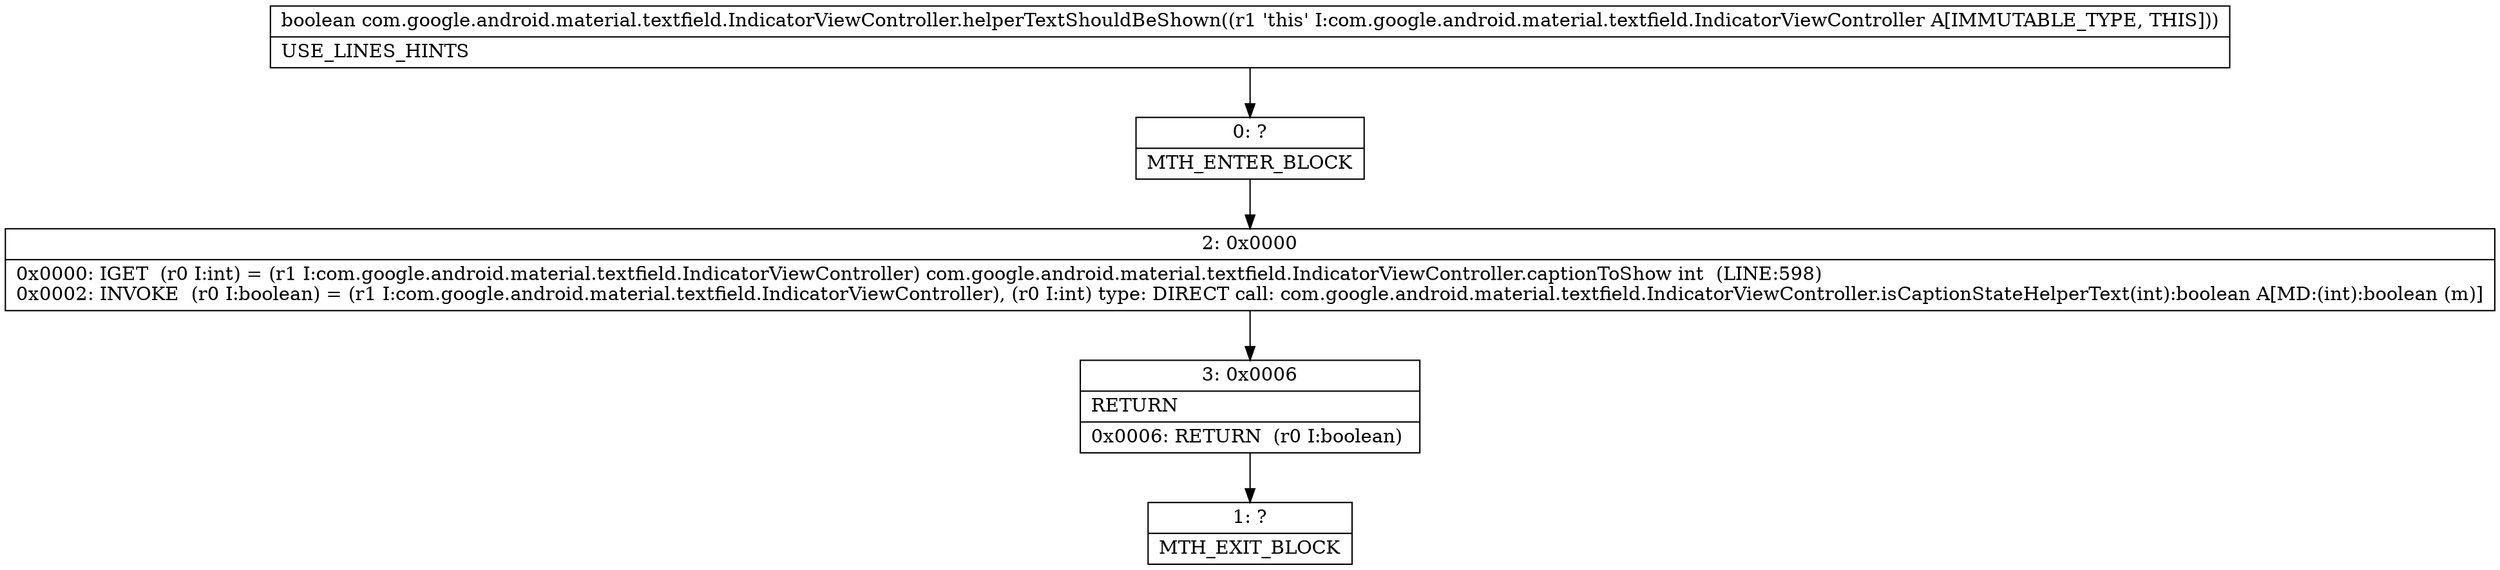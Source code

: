 digraph "CFG forcom.google.android.material.textfield.IndicatorViewController.helperTextShouldBeShown()Z" {
Node_0 [shape=record,label="{0\:\ ?|MTH_ENTER_BLOCK\l}"];
Node_2 [shape=record,label="{2\:\ 0x0000|0x0000: IGET  (r0 I:int) = (r1 I:com.google.android.material.textfield.IndicatorViewController) com.google.android.material.textfield.IndicatorViewController.captionToShow int  (LINE:598)\l0x0002: INVOKE  (r0 I:boolean) = (r1 I:com.google.android.material.textfield.IndicatorViewController), (r0 I:int) type: DIRECT call: com.google.android.material.textfield.IndicatorViewController.isCaptionStateHelperText(int):boolean A[MD:(int):boolean (m)]\l}"];
Node_3 [shape=record,label="{3\:\ 0x0006|RETURN\l|0x0006: RETURN  (r0 I:boolean) \l}"];
Node_1 [shape=record,label="{1\:\ ?|MTH_EXIT_BLOCK\l}"];
MethodNode[shape=record,label="{boolean com.google.android.material.textfield.IndicatorViewController.helperTextShouldBeShown((r1 'this' I:com.google.android.material.textfield.IndicatorViewController A[IMMUTABLE_TYPE, THIS]))  | USE_LINES_HINTS\l}"];
MethodNode -> Node_0;Node_0 -> Node_2;
Node_2 -> Node_3;
Node_3 -> Node_1;
}


